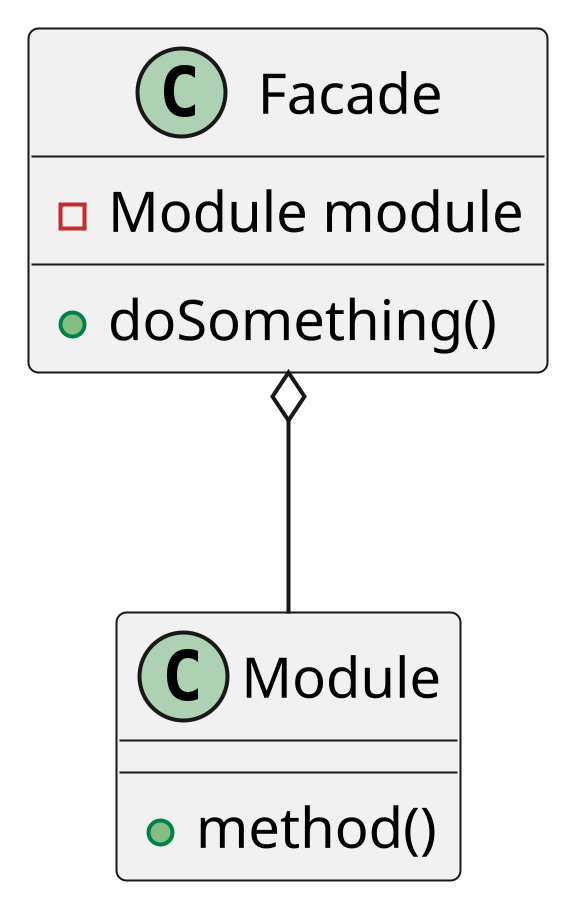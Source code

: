 @startuml
scale 1024 height
Facade o-- Module

class Facade {
    -Module module
    +doSomething()
}

class Module{
    +method()
}

@enduml
